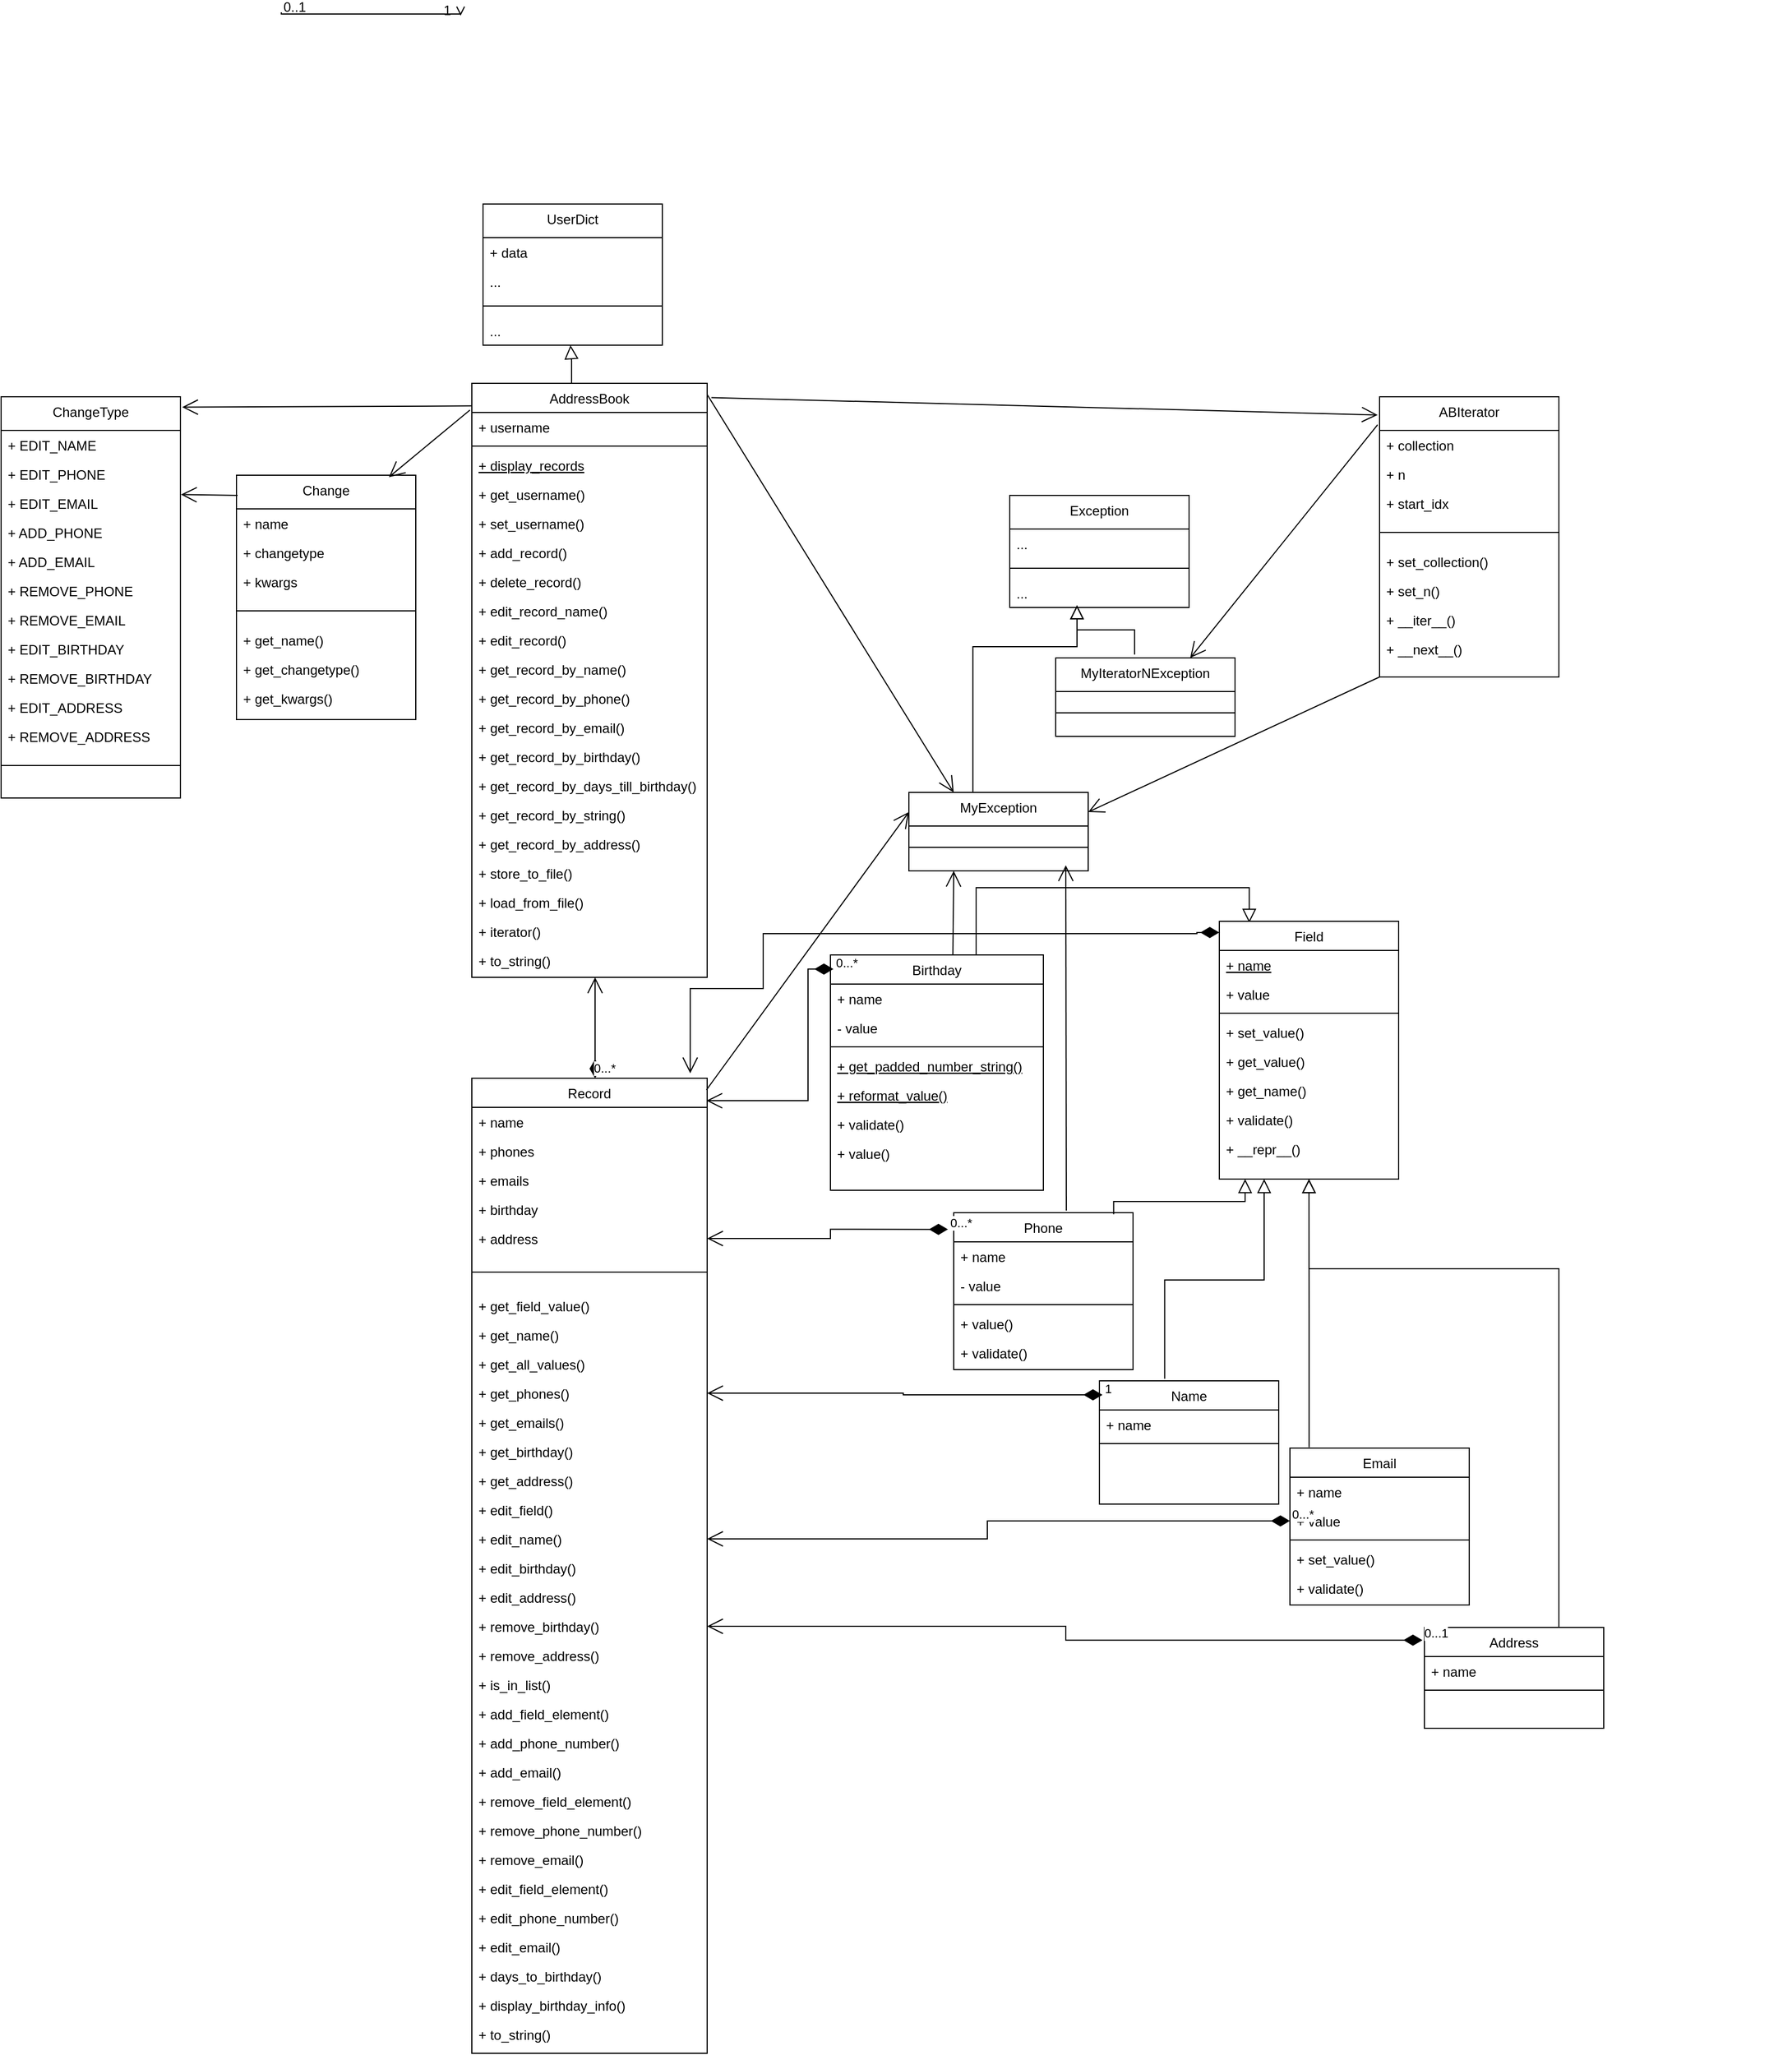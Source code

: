 <mxfile version="21.8.2" type="device">
  <diagram id="C5RBs43oDa-KdzZeNtuy" name="Page-1">
    <mxGraphModel dx="1032" dy="550" grid="1" gridSize="10" guides="1" tooltips="1" connect="1" arrows="1" fold="1" page="1" pageScale="1" pageWidth="827" pageHeight="1169" math="0" shadow="0">
      <root>
        <mxCell id="WIyWlLk6GJQsqaUBKTNV-0" />
        <mxCell id="WIyWlLk6GJQsqaUBKTNV-1" parent="WIyWlLk6GJQsqaUBKTNV-0" />
        <mxCell id="zkfFHV4jXpPFQw0GAbJ--26" value="" style="endArrow=open;shadow=0;strokeWidth=1;rounded=0;endFill=1;edgeStyle=elbowEdgeStyle;elbow=vertical;" parent="WIyWlLk6GJQsqaUBKTNV-1" target="zkfFHV4jXpPFQw0GAbJ--17" edge="1">
          <mxGeometry x="0.5" y="41" relative="1" as="geometry">
            <mxPoint x="380" y="189" as="sourcePoint" />
            <mxPoint x="540" y="192" as="targetPoint" />
            <mxPoint x="-40" y="32" as="offset" />
          </mxGeometry>
        </mxCell>
        <mxCell id="zkfFHV4jXpPFQw0GAbJ--27" value="0..1" style="resizable=0;align=left;verticalAlign=bottom;labelBackgroundColor=none;fontSize=12;" parent="zkfFHV4jXpPFQw0GAbJ--26" connectable="0" vertex="1">
          <mxGeometry x="-1" relative="1" as="geometry">
            <mxPoint y="4" as="offset" />
          </mxGeometry>
        </mxCell>
        <mxCell id="zkfFHV4jXpPFQw0GAbJ--28" value="1" style="resizable=0;align=right;verticalAlign=bottom;labelBackgroundColor=none;fontSize=12;" parent="zkfFHV4jXpPFQw0GAbJ--26" connectable="0" vertex="1">
          <mxGeometry x="1" relative="1" as="geometry">
            <mxPoint x="-7" y="4" as="offset" />
          </mxGeometry>
        </mxCell>
        <mxCell id="dxGweCfHrk7tsgKn44BW-39" value="Change" style="swimlane;fontStyle=0;align=center;verticalAlign=top;childLayout=stackLayout;horizontal=1;startSize=30;horizontalStack=0;resizeParent=1;resizeLast=0;collapsible=1;marginBottom=0;rounded=0;shadow=0;strokeWidth=1;" vertex="1" parent="WIyWlLk6GJQsqaUBKTNV-1">
          <mxGeometry x="340" y="602" width="160" height="218" as="geometry">
            <mxRectangle x="230" y="140" width="160" height="26" as="alternateBounds" />
          </mxGeometry>
        </mxCell>
        <mxCell id="dxGweCfHrk7tsgKn44BW-55" value="+ name" style="text;align=left;verticalAlign=top;spacingLeft=4;spacingRight=4;overflow=hidden;rotatable=0;points=[[0,0.5],[1,0.5]];portConstraint=eastwest;" vertex="1" parent="dxGweCfHrk7tsgKn44BW-39">
          <mxGeometry y="30" width="160" height="26" as="geometry" />
        </mxCell>
        <mxCell id="dxGweCfHrk7tsgKn44BW-56" value="+ changetype" style="text;align=left;verticalAlign=top;spacingLeft=4;spacingRight=4;overflow=hidden;rotatable=0;points=[[0,0.5],[1,0.5]];portConstraint=eastwest;" vertex="1" parent="dxGweCfHrk7tsgKn44BW-39">
          <mxGeometry y="56" width="160" height="26" as="geometry" />
        </mxCell>
        <mxCell id="dxGweCfHrk7tsgKn44BW-50" value="+ kwargs" style="text;align=left;verticalAlign=top;spacingLeft=4;spacingRight=4;overflow=hidden;rotatable=0;points=[[0,0.5],[1,0.5]];portConstraint=eastwest;" vertex="1" parent="dxGweCfHrk7tsgKn44BW-39">
          <mxGeometry y="82" width="160" height="26" as="geometry" />
        </mxCell>
        <mxCell id="dxGweCfHrk7tsgKn44BW-42" value="" style="line;html=1;strokeWidth=1;align=left;verticalAlign=middle;spacingTop=-1;spacingLeft=3;spacingRight=3;rotatable=0;labelPosition=right;points=[];portConstraint=eastwest;" vertex="1" parent="dxGweCfHrk7tsgKn44BW-39">
          <mxGeometry y="108" width="160" height="26" as="geometry" />
        </mxCell>
        <mxCell id="dxGweCfHrk7tsgKn44BW-81" value="+ get_name()" style="text;align=left;verticalAlign=top;spacingLeft=4;spacingRight=4;overflow=hidden;rotatable=0;points=[[0,0.5],[1,0.5]];portConstraint=eastwest;" vertex="1" parent="dxGweCfHrk7tsgKn44BW-39">
          <mxGeometry y="134" width="160" height="26" as="geometry" />
        </mxCell>
        <mxCell id="dxGweCfHrk7tsgKn44BW-80" value="+ get_changetype()" style="text;align=left;verticalAlign=top;spacingLeft=4;spacingRight=4;overflow=hidden;rotatable=0;points=[[0,0.5],[1,0.5]];portConstraint=eastwest;" vertex="1" parent="dxGweCfHrk7tsgKn44BW-39">
          <mxGeometry y="160" width="160" height="26" as="geometry" />
        </mxCell>
        <mxCell id="dxGweCfHrk7tsgKn44BW-79" value="+ get_kwargs()" style="text;align=left;verticalAlign=top;spacingLeft=4;spacingRight=4;overflow=hidden;rotatable=0;points=[[0,0.5],[1,0.5]];portConstraint=eastwest;" vertex="1" parent="dxGweCfHrk7tsgKn44BW-39">
          <mxGeometry y="186" width="160" height="26" as="geometry" />
        </mxCell>
        <mxCell id="dxGweCfHrk7tsgKn44BW-57" value="ChangeType" style="swimlane;fontStyle=0;align=center;verticalAlign=top;childLayout=stackLayout;horizontal=1;startSize=30;horizontalStack=0;resizeParent=1;resizeLast=0;collapsible=1;marginBottom=0;rounded=0;shadow=0;strokeWidth=1;" vertex="1" parent="WIyWlLk6GJQsqaUBKTNV-1">
          <mxGeometry x="130" y="532" width="160" height="358" as="geometry">
            <mxRectangle x="230" y="140" width="160" height="26" as="alternateBounds" />
          </mxGeometry>
        </mxCell>
        <mxCell id="dxGweCfHrk7tsgKn44BW-58" value="+ EDIT_NAME" style="text;align=left;verticalAlign=top;spacingLeft=4;spacingRight=4;overflow=hidden;rotatable=0;points=[[0,0.5],[1,0.5]];portConstraint=eastwest;" vertex="1" parent="dxGweCfHrk7tsgKn44BW-57">
          <mxGeometry y="30" width="160" height="26" as="geometry" />
        </mxCell>
        <mxCell id="dxGweCfHrk7tsgKn44BW-59" value="+ EDIT_PHONE" style="text;align=left;verticalAlign=top;spacingLeft=4;spacingRight=4;overflow=hidden;rotatable=0;points=[[0,0.5],[1,0.5]];portConstraint=eastwest;" vertex="1" parent="dxGweCfHrk7tsgKn44BW-57">
          <mxGeometry y="56" width="160" height="26" as="geometry" />
        </mxCell>
        <mxCell id="dxGweCfHrk7tsgKn44BW-60" value="+ EDIT_EMAIL" style="text;align=left;verticalAlign=top;spacingLeft=4;spacingRight=4;overflow=hidden;rotatable=0;points=[[0,0.5],[1,0.5]];portConstraint=eastwest;" vertex="1" parent="dxGweCfHrk7tsgKn44BW-57">
          <mxGeometry y="82" width="160" height="26" as="geometry" />
        </mxCell>
        <mxCell id="dxGweCfHrk7tsgKn44BW-61" value="+ ADD_PHONE" style="text;align=left;verticalAlign=top;spacingLeft=4;spacingRight=4;overflow=hidden;rotatable=0;points=[[0,0.5],[1,0.5]];portConstraint=eastwest;" vertex="1" parent="dxGweCfHrk7tsgKn44BW-57">
          <mxGeometry y="108" width="160" height="26" as="geometry" />
        </mxCell>
        <mxCell id="dxGweCfHrk7tsgKn44BW-62" value="+ ADD_EMAIL" style="text;align=left;verticalAlign=top;spacingLeft=4;spacingRight=4;overflow=hidden;rotatable=0;points=[[0,0.5],[1,0.5]];portConstraint=eastwest;" vertex="1" parent="dxGweCfHrk7tsgKn44BW-57">
          <mxGeometry y="134" width="160" height="26" as="geometry" />
        </mxCell>
        <mxCell id="dxGweCfHrk7tsgKn44BW-63" value="+ REMOVE_PHONE" style="text;align=left;verticalAlign=top;spacingLeft=4;spacingRight=4;overflow=hidden;rotatable=0;points=[[0,0.5],[1,0.5]];portConstraint=eastwest;" vertex="1" parent="dxGweCfHrk7tsgKn44BW-57">
          <mxGeometry y="160" width="160" height="26" as="geometry" />
        </mxCell>
        <mxCell id="dxGweCfHrk7tsgKn44BW-64" value="+ REMOVE_EMAIL" style="text;align=left;verticalAlign=top;spacingLeft=4;spacingRight=4;overflow=hidden;rotatable=0;points=[[0,0.5],[1,0.5]];portConstraint=eastwest;" vertex="1" parent="dxGweCfHrk7tsgKn44BW-57">
          <mxGeometry y="186" width="160" height="26" as="geometry" />
        </mxCell>
        <mxCell id="dxGweCfHrk7tsgKn44BW-65" value="+ EDIT_BIRTHDAY" style="text;align=left;verticalAlign=top;spacingLeft=4;spacingRight=4;overflow=hidden;rotatable=0;points=[[0,0.5],[1,0.5]];portConstraint=eastwest;" vertex="1" parent="dxGweCfHrk7tsgKn44BW-57">
          <mxGeometry y="212" width="160" height="26" as="geometry" />
        </mxCell>
        <mxCell id="dxGweCfHrk7tsgKn44BW-66" value="+ REMOVE_BIRTHDAY" style="text;align=left;verticalAlign=top;spacingLeft=4;spacingRight=4;overflow=hidden;rotatable=0;points=[[0,0.5],[1,0.5]];portConstraint=eastwest;" vertex="1" parent="dxGweCfHrk7tsgKn44BW-57">
          <mxGeometry y="238" width="160" height="26" as="geometry" />
        </mxCell>
        <mxCell id="dxGweCfHrk7tsgKn44BW-67" value="+ EDIT_ADDRESS" style="text;align=left;verticalAlign=top;spacingLeft=4;spacingRight=4;overflow=hidden;rotatable=0;points=[[0,0.5],[1,0.5]];portConstraint=eastwest;" vertex="1" parent="dxGweCfHrk7tsgKn44BW-57">
          <mxGeometry y="264" width="160" height="26" as="geometry" />
        </mxCell>
        <mxCell id="dxGweCfHrk7tsgKn44BW-68" value="+ REMOVE_ADDRESS" style="text;align=left;verticalAlign=top;spacingLeft=4;spacingRight=4;overflow=hidden;rotatable=0;points=[[0,0.5],[1,0.5]];portConstraint=eastwest;" vertex="1" parent="dxGweCfHrk7tsgKn44BW-57">
          <mxGeometry y="290" width="160" height="26" as="geometry" />
        </mxCell>
        <mxCell id="dxGweCfHrk7tsgKn44BW-69" value="" style="line;html=1;strokeWidth=1;align=left;verticalAlign=middle;spacingTop=-1;spacingLeft=3;spacingRight=3;rotatable=0;labelPosition=right;points=[];portConstraint=eastwest;" vertex="1" parent="dxGweCfHrk7tsgKn44BW-57">
          <mxGeometry y="316" width="160" height="26" as="geometry" />
        </mxCell>
        <mxCell id="dxGweCfHrk7tsgKn44BW-101" value="ABIterator" style="swimlane;fontStyle=0;align=center;verticalAlign=top;childLayout=stackLayout;horizontal=1;startSize=30;horizontalStack=0;resizeParent=1;resizeLast=0;collapsible=1;marginBottom=0;rounded=0;shadow=0;strokeWidth=1;" vertex="1" parent="WIyWlLk6GJQsqaUBKTNV-1">
          <mxGeometry x="1360" y="532" width="160" height="250" as="geometry">
            <mxRectangle x="230" y="140" width="160" height="26" as="alternateBounds" />
          </mxGeometry>
        </mxCell>
        <mxCell id="dxGweCfHrk7tsgKn44BW-102" value="+ collection" style="text;align=left;verticalAlign=top;spacingLeft=4;spacingRight=4;overflow=hidden;rotatable=0;points=[[0,0.5],[1,0.5]];portConstraint=eastwest;" vertex="1" parent="dxGweCfHrk7tsgKn44BW-101">
          <mxGeometry y="30" width="160" height="26" as="geometry" />
        </mxCell>
        <mxCell id="dxGweCfHrk7tsgKn44BW-103" value="+ n" style="text;align=left;verticalAlign=top;spacingLeft=4;spacingRight=4;overflow=hidden;rotatable=0;points=[[0,0.5],[1,0.5]];portConstraint=eastwest;" vertex="1" parent="dxGweCfHrk7tsgKn44BW-101">
          <mxGeometry y="56" width="160" height="26" as="geometry" />
        </mxCell>
        <mxCell id="dxGweCfHrk7tsgKn44BW-104" value="+ start_idx" style="text;align=left;verticalAlign=top;spacingLeft=4;spacingRight=4;overflow=hidden;rotatable=0;points=[[0,0.5],[1,0.5]];portConstraint=eastwest;" vertex="1" parent="dxGweCfHrk7tsgKn44BW-101">
          <mxGeometry y="82" width="160" height="26" as="geometry" />
        </mxCell>
        <mxCell id="dxGweCfHrk7tsgKn44BW-105" value="" style="line;html=1;strokeWidth=1;align=left;verticalAlign=middle;spacingTop=-1;spacingLeft=3;spacingRight=3;rotatable=0;labelPosition=right;points=[];portConstraint=eastwest;" vertex="1" parent="dxGweCfHrk7tsgKn44BW-101">
          <mxGeometry y="108" width="160" height="26" as="geometry" />
        </mxCell>
        <mxCell id="dxGweCfHrk7tsgKn44BW-106" value="+ set_collection()" style="text;align=left;verticalAlign=top;spacingLeft=4;spacingRight=4;overflow=hidden;rotatable=0;points=[[0,0.5],[1,0.5]];portConstraint=eastwest;" vertex="1" parent="dxGweCfHrk7tsgKn44BW-101">
          <mxGeometry y="134" width="160" height="26" as="geometry" />
        </mxCell>
        <mxCell id="dxGweCfHrk7tsgKn44BW-107" value="+ set_n()" style="text;align=left;verticalAlign=top;spacingLeft=4;spacingRight=4;overflow=hidden;rotatable=0;points=[[0,0.5],[1,0.5]];portConstraint=eastwest;" vertex="1" parent="dxGweCfHrk7tsgKn44BW-101">
          <mxGeometry y="160" width="160" height="26" as="geometry" />
        </mxCell>
        <mxCell id="dxGweCfHrk7tsgKn44BW-108" value="+ __iter__()" style="text;align=left;verticalAlign=top;spacingLeft=4;spacingRight=4;overflow=hidden;rotatable=0;points=[[0,0.5],[1,0.5]];portConstraint=eastwest;" vertex="1" parent="dxGweCfHrk7tsgKn44BW-101">
          <mxGeometry y="186" width="160" height="26" as="geometry" />
        </mxCell>
        <mxCell id="dxGweCfHrk7tsgKn44BW-110" value="+ __next__()" style="text;align=left;verticalAlign=top;spacingLeft=4;spacingRight=4;overflow=hidden;rotatable=0;points=[[0,0.5],[1,0.5]];portConstraint=eastwest;" vertex="1" parent="dxGweCfHrk7tsgKn44BW-101">
          <mxGeometry y="212" width="160" height="26" as="geometry" />
        </mxCell>
        <mxCell id="dxGweCfHrk7tsgKn44BW-111" value="Record" style="swimlane;fontStyle=0;align=center;verticalAlign=top;childLayout=stackLayout;horizontal=1;startSize=26;horizontalStack=0;resizeParent=1;resizeLast=0;collapsible=1;marginBottom=0;rounded=0;shadow=0;strokeWidth=1;" vertex="1" parent="WIyWlLk6GJQsqaUBKTNV-1">
          <mxGeometry x="550" y="1140" width="210" height="870" as="geometry">
            <mxRectangle x="130" y="380" width="160" height="26" as="alternateBounds" />
          </mxGeometry>
        </mxCell>
        <mxCell id="dxGweCfHrk7tsgKn44BW-112" value="+ name" style="text;align=left;verticalAlign=top;spacingLeft=4;spacingRight=4;overflow=hidden;rotatable=0;points=[[0,0.5],[1,0.5]];portConstraint=eastwest;" vertex="1" parent="dxGweCfHrk7tsgKn44BW-111">
          <mxGeometry y="26" width="210" height="26" as="geometry" />
        </mxCell>
        <mxCell id="dxGweCfHrk7tsgKn44BW-132" value="+ phones" style="text;align=left;verticalAlign=top;spacingLeft=4;spacingRight=4;overflow=hidden;rotatable=0;points=[[0,0.5],[1,0.5]];portConstraint=eastwest;" vertex="1" parent="dxGweCfHrk7tsgKn44BW-111">
          <mxGeometry y="52" width="210" height="26" as="geometry" />
        </mxCell>
        <mxCell id="dxGweCfHrk7tsgKn44BW-133" value="+ emails" style="text;align=left;verticalAlign=top;spacingLeft=4;spacingRight=4;overflow=hidden;rotatable=0;points=[[0,0.5],[1,0.5]];portConstraint=eastwest;" vertex="1" parent="dxGweCfHrk7tsgKn44BW-111">
          <mxGeometry y="78" width="210" height="26" as="geometry" />
        </mxCell>
        <mxCell id="dxGweCfHrk7tsgKn44BW-134" value="+ birthday" style="text;align=left;verticalAlign=top;spacingLeft=4;spacingRight=4;overflow=hidden;rotatable=0;points=[[0,0.5],[1,0.5]];portConstraint=eastwest;" vertex="1" parent="dxGweCfHrk7tsgKn44BW-111">
          <mxGeometry y="104" width="210" height="26" as="geometry" />
        </mxCell>
        <mxCell id="dxGweCfHrk7tsgKn44BW-135" value="+ address" style="text;align=left;verticalAlign=top;spacingLeft=4;spacingRight=4;overflow=hidden;rotatable=0;points=[[0,0.5],[1,0.5]];portConstraint=eastwest;" vertex="1" parent="dxGweCfHrk7tsgKn44BW-111">
          <mxGeometry y="130" width="210" height="26" as="geometry" />
        </mxCell>
        <mxCell id="dxGweCfHrk7tsgKn44BW-113" value="" style="line;html=1;strokeWidth=1;align=left;verticalAlign=middle;spacingTop=-1;spacingLeft=3;spacingRight=3;rotatable=0;labelPosition=right;points=[];portConstraint=eastwest;" vertex="1" parent="dxGweCfHrk7tsgKn44BW-111">
          <mxGeometry y="156" width="210" height="34" as="geometry" />
        </mxCell>
        <mxCell id="dxGweCfHrk7tsgKn44BW-115" value="+ get_field_value()" style="text;align=left;verticalAlign=top;spacingLeft=4;spacingRight=4;overflow=hidden;rotatable=0;points=[[0,0.5],[1,0.5]];portConstraint=eastwest;" vertex="1" parent="dxGweCfHrk7tsgKn44BW-111">
          <mxGeometry y="190" width="210" height="26" as="geometry" />
        </mxCell>
        <mxCell id="dxGweCfHrk7tsgKn44BW-116" value="+ get_name()" style="text;align=left;verticalAlign=top;spacingLeft=4;spacingRight=4;overflow=hidden;rotatable=0;points=[[0,0.5],[1,0.5]];portConstraint=eastwest;" vertex="1" parent="dxGweCfHrk7tsgKn44BW-111">
          <mxGeometry y="216" width="210" height="26" as="geometry" />
        </mxCell>
        <mxCell id="dxGweCfHrk7tsgKn44BW-117" value="+ get_all_values()" style="text;align=left;verticalAlign=top;spacingLeft=4;spacingRight=4;overflow=hidden;rotatable=0;points=[[0,0.5],[1,0.5]];portConstraint=eastwest;" vertex="1" parent="dxGweCfHrk7tsgKn44BW-111">
          <mxGeometry y="242" width="210" height="26" as="geometry" />
        </mxCell>
        <mxCell id="dxGweCfHrk7tsgKn44BW-118" value="+ get_phones()" style="text;align=left;verticalAlign=top;spacingLeft=4;spacingRight=4;overflow=hidden;rotatable=0;points=[[0,0.5],[1,0.5]];portConstraint=eastwest;" vertex="1" parent="dxGweCfHrk7tsgKn44BW-111">
          <mxGeometry y="268" width="210" height="26" as="geometry" />
        </mxCell>
        <mxCell id="dxGweCfHrk7tsgKn44BW-119" value="+ get_emails()" style="text;align=left;verticalAlign=top;spacingLeft=4;spacingRight=4;overflow=hidden;rotatable=0;points=[[0,0.5],[1,0.5]];portConstraint=eastwest;" vertex="1" parent="dxGweCfHrk7tsgKn44BW-111">
          <mxGeometry y="294" width="210" height="26" as="geometry" />
        </mxCell>
        <mxCell id="dxGweCfHrk7tsgKn44BW-120" value="+ get_birthday()" style="text;align=left;verticalAlign=top;spacingLeft=4;spacingRight=4;overflow=hidden;rotatable=0;points=[[0,0.5],[1,0.5]];portConstraint=eastwest;" vertex="1" parent="dxGweCfHrk7tsgKn44BW-111">
          <mxGeometry y="320" width="210" height="26" as="geometry" />
        </mxCell>
        <mxCell id="dxGweCfHrk7tsgKn44BW-121" value="+ get_address()" style="text;align=left;verticalAlign=top;spacingLeft=4;spacingRight=4;overflow=hidden;rotatable=0;points=[[0,0.5],[1,0.5]];portConstraint=eastwest;" vertex="1" parent="dxGweCfHrk7tsgKn44BW-111">
          <mxGeometry y="346" width="210" height="26" as="geometry" />
        </mxCell>
        <mxCell id="dxGweCfHrk7tsgKn44BW-122" value="+ edit_field()" style="text;align=left;verticalAlign=top;spacingLeft=4;spacingRight=4;overflow=hidden;rotatable=0;points=[[0,0.5],[1,0.5]];portConstraint=eastwest;" vertex="1" parent="dxGweCfHrk7tsgKn44BW-111">
          <mxGeometry y="372" width="210" height="26" as="geometry" />
        </mxCell>
        <mxCell id="dxGweCfHrk7tsgKn44BW-123" value="+ edit_name()" style="text;align=left;verticalAlign=top;spacingLeft=4;spacingRight=4;overflow=hidden;rotatable=0;points=[[0,0.5],[1,0.5]];portConstraint=eastwest;" vertex="1" parent="dxGweCfHrk7tsgKn44BW-111">
          <mxGeometry y="398" width="210" height="26" as="geometry" />
        </mxCell>
        <mxCell id="dxGweCfHrk7tsgKn44BW-124" value="+ edit_birthday()" style="text;align=left;verticalAlign=top;spacingLeft=4;spacingRight=4;overflow=hidden;rotatable=0;points=[[0,0.5],[1,0.5]];portConstraint=eastwest;" vertex="1" parent="dxGweCfHrk7tsgKn44BW-111">
          <mxGeometry y="424" width="210" height="26" as="geometry" />
        </mxCell>
        <mxCell id="dxGweCfHrk7tsgKn44BW-125" value="+ edit_address()" style="text;align=left;verticalAlign=top;spacingLeft=4;spacingRight=4;overflow=hidden;rotatable=0;points=[[0,0.5],[1,0.5]];portConstraint=eastwest;" vertex="1" parent="dxGweCfHrk7tsgKn44BW-111">
          <mxGeometry y="450" width="210" height="26" as="geometry" />
        </mxCell>
        <mxCell id="dxGweCfHrk7tsgKn44BW-126" value="+ remove_birthday()" style="text;align=left;verticalAlign=top;spacingLeft=4;spacingRight=4;overflow=hidden;rotatable=0;points=[[0,0.5],[1,0.5]];portConstraint=eastwest;" vertex="1" parent="dxGweCfHrk7tsgKn44BW-111">
          <mxGeometry y="476" width="210" height="26" as="geometry" />
        </mxCell>
        <mxCell id="dxGweCfHrk7tsgKn44BW-127" value="+ remove_address()" style="text;align=left;verticalAlign=top;spacingLeft=4;spacingRight=4;overflow=hidden;rotatable=0;points=[[0,0.5],[1,0.5]];portConstraint=eastwest;" vertex="1" parent="dxGweCfHrk7tsgKn44BW-111">
          <mxGeometry y="502" width="210" height="26" as="geometry" />
        </mxCell>
        <mxCell id="dxGweCfHrk7tsgKn44BW-128" value="+ is_in_list()" style="text;align=left;verticalAlign=top;spacingLeft=4;spacingRight=4;overflow=hidden;rotatable=0;points=[[0,0.5],[1,0.5]];portConstraint=eastwest;" vertex="1" parent="dxGweCfHrk7tsgKn44BW-111">
          <mxGeometry y="528" width="210" height="26" as="geometry" />
        </mxCell>
        <mxCell id="dxGweCfHrk7tsgKn44BW-129" value="+ add_field_element()" style="text;align=left;verticalAlign=top;spacingLeft=4;spacingRight=4;overflow=hidden;rotatable=0;points=[[0,0.5],[1,0.5]];portConstraint=eastwest;" vertex="1" parent="dxGweCfHrk7tsgKn44BW-111">
          <mxGeometry y="554" width="210" height="26" as="geometry" />
        </mxCell>
        <mxCell id="dxGweCfHrk7tsgKn44BW-130" value="+ add_phone_number()" style="text;align=left;verticalAlign=top;spacingLeft=4;spacingRight=4;overflow=hidden;rotatable=0;points=[[0,0.5],[1,0.5]];portConstraint=eastwest;" vertex="1" parent="dxGweCfHrk7tsgKn44BW-111">
          <mxGeometry y="580" width="210" height="26" as="geometry" />
        </mxCell>
        <mxCell id="dxGweCfHrk7tsgKn44BW-131" value="+ add_email()" style="text;align=left;verticalAlign=top;spacingLeft=4;spacingRight=4;overflow=hidden;rotatable=0;points=[[0,0.5],[1,0.5]];portConstraint=eastwest;" vertex="1" parent="dxGweCfHrk7tsgKn44BW-111">
          <mxGeometry y="606" width="210" height="26" as="geometry" />
        </mxCell>
        <mxCell id="dxGweCfHrk7tsgKn44BW-138" value="+ remove_field_element()" style="text;align=left;verticalAlign=top;spacingLeft=4;spacingRight=4;overflow=hidden;rotatable=0;points=[[0,0.5],[1,0.5]];portConstraint=eastwest;" vertex="1" parent="dxGweCfHrk7tsgKn44BW-111">
          <mxGeometry y="632" width="210" height="26" as="geometry" />
        </mxCell>
        <mxCell id="dxGweCfHrk7tsgKn44BW-139" value="+ remove_phone_number()" style="text;align=left;verticalAlign=top;spacingLeft=4;spacingRight=4;overflow=hidden;rotatable=0;points=[[0,0.5],[1,0.5]];portConstraint=eastwest;" vertex="1" parent="dxGweCfHrk7tsgKn44BW-111">
          <mxGeometry y="658" width="210" height="26" as="geometry" />
        </mxCell>
        <mxCell id="dxGweCfHrk7tsgKn44BW-140" value="+ remove_email()" style="text;align=left;verticalAlign=top;spacingLeft=4;spacingRight=4;overflow=hidden;rotatable=0;points=[[0,0.5],[1,0.5]];portConstraint=eastwest;" vertex="1" parent="dxGweCfHrk7tsgKn44BW-111">
          <mxGeometry y="684" width="210" height="26" as="geometry" />
        </mxCell>
        <mxCell id="dxGweCfHrk7tsgKn44BW-141" value="+ edit_field_element()" style="text;align=left;verticalAlign=top;spacingLeft=4;spacingRight=4;overflow=hidden;rotatable=0;points=[[0,0.5],[1,0.5]];portConstraint=eastwest;" vertex="1" parent="dxGweCfHrk7tsgKn44BW-111">
          <mxGeometry y="710" width="210" height="26" as="geometry" />
        </mxCell>
        <mxCell id="dxGweCfHrk7tsgKn44BW-142" value="+ edit_phone_number()" style="text;align=left;verticalAlign=top;spacingLeft=4;spacingRight=4;overflow=hidden;rotatable=0;points=[[0,0.5],[1,0.5]];portConstraint=eastwest;" vertex="1" parent="dxGweCfHrk7tsgKn44BW-111">
          <mxGeometry y="736" width="210" height="26" as="geometry" />
        </mxCell>
        <mxCell id="dxGweCfHrk7tsgKn44BW-146" value="+ edit_email()" style="text;align=left;verticalAlign=top;spacingLeft=4;spacingRight=4;overflow=hidden;rotatable=0;points=[[0,0.5],[1,0.5]];portConstraint=eastwest;" vertex="1" parent="dxGweCfHrk7tsgKn44BW-111">
          <mxGeometry y="762" width="210" height="26" as="geometry" />
        </mxCell>
        <mxCell id="dxGweCfHrk7tsgKn44BW-145" value="+ days_to_birthday()" style="text;align=left;verticalAlign=top;spacingLeft=4;spacingRight=4;overflow=hidden;rotatable=0;points=[[0,0.5],[1,0.5]];portConstraint=eastwest;" vertex="1" parent="dxGweCfHrk7tsgKn44BW-111">
          <mxGeometry y="788" width="210" height="26" as="geometry" />
        </mxCell>
        <mxCell id="dxGweCfHrk7tsgKn44BW-144" value="+ display_birthday_info()" style="text;align=left;verticalAlign=top;spacingLeft=4;spacingRight=4;overflow=hidden;rotatable=0;points=[[0,0.5],[1,0.5]];portConstraint=eastwest;" vertex="1" parent="dxGweCfHrk7tsgKn44BW-111">
          <mxGeometry y="814" width="210" height="26" as="geometry" />
        </mxCell>
        <mxCell id="dxGweCfHrk7tsgKn44BW-147" value="+ to_string()" style="text;align=left;verticalAlign=top;spacingLeft=4;spacingRight=4;overflow=hidden;rotatable=0;points=[[0,0.5],[1,0.5]];portConstraint=eastwest;" vertex="1" parent="dxGweCfHrk7tsgKn44BW-111">
          <mxGeometry y="840" width="210" height="26" as="geometry" />
        </mxCell>
        <mxCell id="dxGweCfHrk7tsgKn44BW-152" value="" style="group" vertex="1" connectable="0" parent="WIyWlLk6GJQsqaUBKTNV-1">
          <mxGeometry x="880" y="620" width="370" height="270" as="geometry" />
        </mxCell>
        <mxCell id="dxGweCfHrk7tsgKn44BW-82" value="Exception" style="swimlane;fontStyle=0;align=center;verticalAlign=top;childLayout=stackLayout;horizontal=1;startSize=30;horizontalStack=0;resizeParent=1;resizeLast=0;collapsible=1;marginBottom=0;rounded=0;shadow=0;strokeWidth=1;" vertex="1" parent="dxGweCfHrk7tsgKn44BW-152">
          <mxGeometry x="150" width="160" height="100" as="geometry">
            <mxRectangle x="230" y="140" width="160" height="26" as="alternateBounds" />
          </mxGeometry>
        </mxCell>
        <mxCell id="dxGweCfHrk7tsgKn44BW-84" value="..." style="text;align=left;verticalAlign=top;spacingLeft=4;spacingRight=4;overflow=hidden;rotatable=0;points=[[0,0.5],[1,0.5]];portConstraint=eastwest;" vertex="1" parent="dxGweCfHrk7tsgKn44BW-82">
          <mxGeometry y="30" width="160" height="26" as="geometry" />
        </mxCell>
        <mxCell id="dxGweCfHrk7tsgKn44BW-85" value="" style="line;html=1;strokeWidth=1;align=left;verticalAlign=middle;spacingTop=-1;spacingLeft=3;spacingRight=3;rotatable=0;labelPosition=right;points=[];portConstraint=eastwest;" vertex="1" parent="dxGweCfHrk7tsgKn44BW-82">
          <mxGeometry y="56" width="160" height="18" as="geometry" />
        </mxCell>
        <mxCell id="dxGweCfHrk7tsgKn44BW-86" value="..." style="text;align=left;verticalAlign=top;spacingLeft=4;spacingRight=4;overflow=hidden;rotatable=0;points=[[0,0.5],[1,0.5]];portConstraint=eastwest;" vertex="1" parent="dxGweCfHrk7tsgKn44BW-82">
          <mxGeometry y="74" width="160" height="26" as="geometry" />
        </mxCell>
        <mxCell id="dxGweCfHrk7tsgKn44BW-87" value="MyException" style="swimlane;fontStyle=0;align=center;verticalAlign=top;childLayout=stackLayout;horizontal=1;startSize=30;horizontalStack=0;resizeParent=1;resizeLast=0;collapsible=1;marginBottom=0;rounded=0;shadow=0;strokeWidth=1;" vertex="1" parent="dxGweCfHrk7tsgKn44BW-152">
          <mxGeometry x="60" y="265" width="160" height="70" as="geometry">
            <mxRectangle x="230" y="140" width="160" height="26" as="alternateBounds" />
          </mxGeometry>
        </mxCell>
        <mxCell id="dxGweCfHrk7tsgKn44BW-90" value="" style="line;html=1;strokeWidth=1;align=left;verticalAlign=middle;spacingTop=-1;spacingLeft=3;spacingRight=3;rotatable=0;labelPosition=right;points=[];portConstraint=eastwest;" vertex="1" parent="dxGweCfHrk7tsgKn44BW-87">
          <mxGeometry y="30" width="160" height="38" as="geometry" />
        </mxCell>
        <mxCell id="dxGweCfHrk7tsgKn44BW-246" value="" style="endArrow=block;endSize=10;endFill=0;shadow=0;strokeWidth=1;rounded=0;edgeStyle=elbowEdgeStyle;elbow=vertical;exitX=0.364;exitY=-0.017;exitDx=0;exitDy=0;exitPerimeter=0;entryX=0.167;entryY=0.006;entryDx=0;entryDy=0;entryPerimeter=0;" edge="1" parent="dxGweCfHrk7tsgKn44BW-87" target="dxGweCfHrk7tsgKn44BW-160">
          <mxGeometry width="160" relative="1" as="geometry">
            <mxPoint x="60" y="145" as="sourcePoint" />
            <mxPoint x="149" y="-33" as="targetPoint" />
            <Array as="points">
              <mxPoint x="190" y="85" />
            </Array>
          </mxGeometry>
        </mxCell>
        <mxCell id="dxGweCfHrk7tsgKn44BW-98" value="" style="endArrow=block;endSize=10;endFill=0;shadow=0;strokeWidth=1;rounded=0;edgeStyle=elbowEdgeStyle;elbow=vertical;exitX=0.357;exitY=0.005;exitDx=0;exitDy=0;exitPerimeter=0;" edge="1" parent="dxGweCfHrk7tsgKn44BW-152" source="dxGweCfHrk7tsgKn44BW-87">
          <mxGeometry width="160" relative="1" as="geometry">
            <mxPoint x="110" y="200" as="sourcePoint" />
            <mxPoint x="210" y="98" as="targetPoint" />
            <Array as="points">
              <mxPoint x="117" y="135" />
            </Array>
          </mxGeometry>
        </mxCell>
        <mxCell id="dxGweCfHrk7tsgKn44BW-99" value="" style="endArrow=block;endSize=10;endFill=0;shadow=0;strokeWidth=1;rounded=0;edgeStyle=elbowEdgeStyle;elbow=vertical;exitX=0.44;exitY=-0.043;exitDx=0;exitDy=0;exitPerimeter=0;" edge="1" parent="dxGweCfHrk7tsgKn44BW-152" source="dxGweCfHrk7tsgKn44BW-92">
          <mxGeometry width="160" relative="1" as="geometry">
            <mxPoint x="350" y="135" as="sourcePoint" />
            <mxPoint x="210" y="98" as="targetPoint" />
          </mxGeometry>
        </mxCell>
        <mxCell id="dxGweCfHrk7tsgKn44BW-92" value="MyIteratorNException" style="swimlane;fontStyle=0;align=center;verticalAlign=top;childLayout=stackLayout;horizontal=1;startSize=30;horizontalStack=0;resizeParent=1;resizeLast=0;collapsible=1;marginBottom=0;rounded=0;shadow=0;strokeWidth=1;" vertex="1" parent="dxGweCfHrk7tsgKn44BW-152">
          <mxGeometry x="191" y="145" width="160" height="70" as="geometry">
            <mxRectangle x="230" y="140" width="160" height="26" as="alternateBounds" />
          </mxGeometry>
        </mxCell>
        <mxCell id="dxGweCfHrk7tsgKn44BW-95" value="" style="line;html=1;strokeWidth=1;align=left;verticalAlign=middle;spacingTop=-1;spacingLeft=3;spacingRight=3;rotatable=0;labelPosition=right;points=[];portConstraint=eastwest;" vertex="1" parent="dxGweCfHrk7tsgKn44BW-92">
          <mxGeometry y="30" width="160" height="38" as="geometry" />
        </mxCell>
        <mxCell id="dxGweCfHrk7tsgKn44BW-159" value="" style="group" vertex="1" connectable="0" parent="WIyWlLk6GJQsqaUBKTNV-1">
          <mxGeometry x="550" y="360" width="210" height="690" as="geometry" />
        </mxCell>
        <mxCell id="dxGweCfHrk7tsgKn44BW-0" value="UserDict" style="swimlane;fontStyle=0;align=center;verticalAlign=top;childLayout=stackLayout;horizontal=1;startSize=30;horizontalStack=0;resizeParent=1;resizeLast=0;collapsible=1;marginBottom=0;rounded=0;shadow=0;strokeWidth=1;" vertex="1" parent="dxGweCfHrk7tsgKn44BW-159">
          <mxGeometry x="10" width="160" height="126" as="geometry">
            <mxRectangle x="230" y="140" width="160" height="26" as="alternateBounds" />
          </mxGeometry>
        </mxCell>
        <mxCell id="dxGweCfHrk7tsgKn44BW-38" value="+ data" style="text;align=left;verticalAlign=top;spacingLeft=4;spacingRight=4;overflow=hidden;rotatable=0;points=[[0,0.5],[1,0.5]];portConstraint=eastwest;" vertex="1" parent="dxGweCfHrk7tsgKn44BW-0">
          <mxGeometry y="30" width="160" height="26" as="geometry" />
        </mxCell>
        <mxCell id="dxGweCfHrk7tsgKn44BW-1" value="..." style="text;align=left;verticalAlign=top;spacingLeft=4;spacingRight=4;overflow=hidden;rotatable=0;points=[[0,0.5],[1,0.5]];portConstraint=eastwest;" vertex="1" parent="dxGweCfHrk7tsgKn44BW-0">
          <mxGeometry y="56" width="160" height="26" as="geometry" />
        </mxCell>
        <mxCell id="dxGweCfHrk7tsgKn44BW-4" value="" style="line;html=1;strokeWidth=1;align=left;verticalAlign=middle;spacingTop=-1;spacingLeft=3;spacingRight=3;rotatable=0;labelPosition=right;points=[];portConstraint=eastwest;" vertex="1" parent="dxGweCfHrk7tsgKn44BW-0">
          <mxGeometry y="82" width="160" height="18" as="geometry" />
        </mxCell>
        <mxCell id="dxGweCfHrk7tsgKn44BW-5" value="..." style="text;align=left;verticalAlign=top;spacingLeft=4;spacingRight=4;overflow=hidden;rotatable=0;points=[[0,0.5],[1,0.5]];portConstraint=eastwest;" vertex="1" parent="dxGweCfHrk7tsgKn44BW-0">
          <mxGeometry y="100" width="160" height="26" as="geometry" />
        </mxCell>
        <mxCell id="dxGweCfHrk7tsgKn44BW-6" value="" style="endArrow=block;endSize=10;endFill=0;shadow=0;strokeWidth=1;rounded=0;edgeStyle=elbowEdgeStyle;elbow=vertical;exitX=0.424;exitY=0;exitDx=0;exitDy=0;exitPerimeter=0;entryX=0.488;entryY=1;entryDx=0;entryDy=0;entryPerimeter=0;" edge="1" parent="dxGweCfHrk7tsgKn44BW-159" source="dxGweCfHrk7tsgKn44BW-7" target="dxGweCfHrk7tsgKn44BW-5">
          <mxGeometry width="160" relative="1" as="geometry">
            <mxPoint x="90.09" y="156.76" as="sourcePoint" />
            <mxPoint x="90" y="130" as="targetPoint" />
            <Array as="points">
              <mxPoint x="90" y="140" />
            </Array>
          </mxGeometry>
        </mxCell>
        <mxCell id="dxGweCfHrk7tsgKn44BW-7" value="AddressBook" style="swimlane;fontStyle=0;align=center;verticalAlign=top;childLayout=stackLayout;horizontal=1;startSize=26;horizontalStack=0;resizeParent=1;resizeLast=0;collapsible=1;marginBottom=0;rounded=0;shadow=0;strokeWidth=1;" vertex="1" parent="dxGweCfHrk7tsgKn44BW-159">
          <mxGeometry y="160" width="210" height="530" as="geometry">
            <mxRectangle x="130" y="380" width="160" height="26" as="alternateBounds" />
          </mxGeometry>
        </mxCell>
        <mxCell id="dxGweCfHrk7tsgKn44BW-8" value="+ username" style="text;align=left;verticalAlign=top;spacingLeft=4;spacingRight=4;overflow=hidden;rotatable=0;points=[[0,0.5],[1,0.5]];portConstraint=eastwest;" vertex="1" parent="dxGweCfHrk7tsgKn44BW-7">
          <mxGeometry y="26" width="210" height="26" as="geometry" />
        </mxCell>
        <mxCell id="dxGweCfHrk7tsgKn44BW-10" value="" style="line;html=1;strokeWidth=1;align=left;verticalAlign=middle;spacingTop=-1;spacingLeft=3;spacingRight=3;rotatable=0;labelPosition=right;points=[];portConstraint=eastwest;" vertex="1" parent="dxGweCfHrk7tsgKn44BW-7">
          <mxGeometry y="52" width="210" height="8" as="geometry" />
        </mxCell>
        <mxCell id="dxGweCfHrk7tsgKn44BW-11" value="+ display_records" style="text;align=left;verticalAlign=top;spacingLeft=4;spacingRight=4;overflow=hidden;rotatable=0;points=[[0,0.5],[1,0.5]];portConstraint=eastwest;fontStyle=4" vertex="1" parent="dxGweCfHrk7tsgKn44BW-7">
          <mxGeometry y="60" width="210" height="26" as="geometry" />
        </mxCell>
        <mxCell id="dxGweCfHrk7tsgKn44BW-12" value="+ get_username()" style="text;align=left;verticalAlign=top;spacingLeft=4;spacingRight=4;overflow=hidden;rotatable=0;points=[[0,0.5],[1,0.5]];portConstraint=eastwest;" vertex="1" parent="dxGweCfHrk7tsgKn44BW-7">
          <mxGeometry y="86" width="210" height="26" as="geometry" />
        </mxCell>
        <mxCell id="dxGweCfHrk7tsgKn44BW-14" value="+ set_username()" style="text;align=left;verticalAlign=top;spacingLeft=4;spacingRight=4;overflow=hidden;rotatable=0;points=[[0,0.5],[1,0.5]];portConstraint=eastwest;" vertex="1" parent="dxGweCfHrk7tsgKn44BW-7">
          <mxGeometry y="112" width="210" height="26" as="geometry" />
        </mxCell>
        <mxCell id="dxGweCfHrk7tsgKn44BW-18" value="+ add_record()" style="text;align=left;verticalAlign=top;spacingLeft=4;spacingRight=4;overflow=hidden;rotatable=0;points=[[0,0.5],[1,0.5]];portConstraint=eastwest;" vertex="1" parent="dxGweCfHrk7tsgKn44BW-7">
          <mxGeometry y="138" width="210" height="26" as="geometry" />
        </mxCell>
        <mxCell id="dxGweCfHrk7tsgKn44BW-17" value="+ delete_record()" style="text;align=left;verticalAlign=top;spacingLeft=4;spacingRight=4;overflow=hidden;rotatable=0;points=[[0,0.5],[1,0.5]];portConstraint=eastwest;" vertex="1" parent="dxGweCfHrk7tsgKn44BW-7">
          <mxGeometry y="164" width="210" height="26" as="geometry" />
        </mxCell>
        <mxCell id="dxGweCfHrk7tsgKn44BW-16" value="+ edit_record_name()" style="text;align=left;verticalAlign=top;spacingLeft=4;spacingRight=4;overflow=hidden;rotatable=0;points=[[0,0.5],[1,0.5]];portConstraint=eastwest;" vertex="1" parent="dxGweCfHrk7tsgKn44BW-7">
          <mxGeometry y="190" width="210" height="26" as="geometry" />
        </mxCell>
        <mxCell id="dxGweCfHrk7tsgKn44BW-24" value="+ edit_record()" style="text;align=left;verticalAlign=top;spacingLeft=4;spacingRight=4;overflow=hidden;rotatable=0;points=[[0,0.5],[1,0.5]];portConstraint=eastwest;" vertex="1" parent="dxGweCfHrk7tsgKn44BW-7">
          <mxGeometry y="216" width="210" height="26" as="geometry" />
        </mxCell>
        <mxCell id="dxGweCfHrk7tsgKn44BW-23" value="+ get_record_by_name()" style="text;align=left;verticalAlign=top;spacingLeft=4;spacingRight=4;overflow=hidden;rotatable=0;points=[[0,0.5],[1,0.5]];portConstraint=eastwest;" vertex="1" parent="dxGweCfHrk7tsgKn44BW-7">
          <mxGeometry y="242" width="210" height="26" as="geometry" />
        </mxCell>
        <mxCell id="dxGweCfHrk7tsgKn44BW-22" value="+ get_record_by_phone()" style="text;align=left;verticalAlign=top;spacingLeft=4;spacingRight=4;overflow=hidden;rotatable=0;points=[[0,0.5],[1,0.5]];portConstraint=eastwest;" vertex="1" parent="dxGweCfHrk7tsgKn44BW-7">
          <mxGeometry y="268" width="210" height="26" as="geometry" />
        </mxCell>
        <mxCell id="dxGweCfHrk7tsgKn44BW-21" value="+ get_record_by_email()" style="text;align=left;verticalAlign=top;spacingLeft=4;spacingRight=4;overflow=hidden;rotatable=0;points=[[0,0.5],[1,0.5]];portConstraint=eastwest;" vertex="1" parent="dxGweCfHrk7tsgKn44BW-7">
          <mxGeometry y="294" width="210" height="26" as="geometry" />
        </mxCell>
        <mxCell id="dxGweCfHrk7tsgKn44BW-20" value="+ get_record_by_birthday()" style="text;align=left;verticalAlign=top;spacingLeft=4;spacingRight=4;overflow=hidden;rotatable=0;points=[[0,0.5],[1,0.5]];portConstraint=eastwest;" vertex="1" parent="dxGweCfHrk7tsgKn44BW-7">
          <mxGeometry y="320" width="210" height="26" as="geometry" />
        </mxCell>
        <mxCell id="dxGweCfHrk7tsgKn44BW-19" value="+ get_record_by_days_till_birthday()" style="text;align=left;verticalAlign=top;spacingLeft=4;spacingRight=4;overflow=hidden;rotatable=0;points=[[0,0.5],[1,0.5]];portConstraint=eastwest;" vertex="1" parent="dxGweCfHrk7tsgKn44BW-7">
          <mxGeometry y="346" width="210" height="26" as="geometry" />
        </mxCell>
        <mxCell id="dxGweCfHrk7tsgKn44BW-28" value="+ get_record_by_string()" style="text;align=left;verticalAlign=top;spacingLeft=4;spacingRight=4;overflow=hidden;rotatable=0;points=[[0,0.5],[1,0.5]];portConstraint=eastwest;" vertex="1" parent="dxGweCfHrk7tsgKn44BW-7">
          <mxGeometry y="372" width="210" height="26" as="geometry" />
        </mxCell>
        <mxCell id="dxGweCfHrk7tsgKn44BW-27" value="+ get_record_by_address()" style="text;align=left;verticalAlign=top;spacingLeft=4;spacingRight=4;overflow=hidden;rotatable=0;points=[[0,0.5],[1,0.5]];portConstraint=eastwest;" vertex="1" parent="dxGweCfHrk7tsgKn44BW-7">
          <mxGeometry y="398" width="210" height="26" as="geometry" />
        </mxCell>
        <mxCell id="dxGweCfHrk7tsgKn44BW-26" value="+ store_to_file()" style="text;align=left;verticalAlign=top;spacingLeft=4;spacingRight=4;overflow=hidden;rotatable=0;points=[[0,0.5],[1,0.5]];portConstraint=eastwest;" vertex="1" parent="dxGweCfHrk7tsgKn44BW-7">
          <mxGeometry y="424" width="210" height="26" as="geometry" />
        </mxCell>
        <mxCell id="dxGweCfHrk7tsgKn44BW-25" value="+ load_from_file()" style="text;align=left;verticalAlign=top;spacingLeft=4;spacingRight=4;overflow=hidden;rotatable=0;points=[[0,0.5],[1,0.5]];portConstraint=eastwest;" vertex="1" parent="dxGweCfHrk7tsgKn44BW-7">
          <mxGeometry y="450" width="210" height="26" as="geometry" />
        </mxCell>
        <mxCell id="dxGweCfHrk7tsgKn44BW-36" value="+ iterator()" style="text;align=left;verticalAlign=top;spacingLeft=4;spacingRight=4;overflow=hidden;rotatable=0;points=[[0,0.5],[1,0.5]];portConstraint=eastwest;" vertex="1" parent="dxGweCfHrk7tsgKn44BW-7">
          <mxGeometry y="476" width="210" height="26" as="geometry" />
        </mxCell>
        <mxCell id="dxGweCfHrk7tsgKn44BW-35" value="+ to_string()" style="text;align=left;verticalAlign=top;spacingLeft=4;spacingRight=4;overflow=hidden;rotatable=0;points=[[0,0.5],[1,0.5]];portConstraint=eastwest;" vertex="1" parent="dxGweCfHrk7tsgKn44BW-7">
          <mxGeometry y="502" width="210" height="26" as="geometry" />
        </mxCell>
        <mxCell id="dxGweCfHrk7tsgKn44BW-229" value="" style="group" vertex="1" connectable="0" parent="WIyWlLk6GJQsqaUBKTNV-1">
          <mxGeometry x="827" y="1000" width="900" height="550" as="geometry" />
        </mxCell>
        <mxCell id="dxGweCfHrk7tsgKn44BW-160" value="Field" style="swimlane;fontStyle=0;align=center;verticalAlign=top;childLayout=stackLayout;horizontal=1;startSize=26;horizontalStack=0;resizeParent=1;resizeLast=0;collapsible=1;marginBottom=0;rounded=0;shadow=0;strokeWidth=1;" vertex="1" parent="dxGweCfHrk7tsgKn44BW-229">
          <mxGeometry x="390" width="160" height="230" as="geometry">
            <mxRectangle x="130" y="380" width="160" height="26" as="alternateBounds" />
          </mxGeometry>
        </mxCell>
        <mxCell id="dxGweCfHrk7tsgKn44BW-161" value="+ name" style="text;align=left;verticalAlign=top;spacingLeft=4;spacingRight=4;overflow=hidden;rotatable=0;points=[[0,0.5],[1,0.5]];portConstraint=eastwest;fontStyle=4" vertex="1" parent="dxGweCfHrk7tsgKn44BW-160">
          <mxGeometry y="26" width="160" height="26" as="geometry" />
        </mxCell>
        <mxCell id="dxGweCfHrk7tsgKn44BW-162" value="+ value" style="text;align=left;verticalAlign=top;spacingLeft=4;spacingRight=4;overflow=hidden;rotatable=0;points=[[0,0.5],[1,0.5]];portConstraint=eastwest;rounded=0;shadow=0;html=0;" vertex="1" parent="dxGweCfHrk7tsgKn44BW-160">
          <mxGeometry y="52" width="160" height="26" as="geometry" />
        </mxCell>
        <mxCell id="dxGweCfHrk7tsgKn44BW-163" value="" style="line;html=1;strokeWidth=1;align=left;verticalAlign=middle;spacingTop=-1;spacingLeft=3;spacingRight=3;rotatable=0;labelPosition=right;points=[];portConstraint=eastwest;" vertex="1" parent="dxGweCfHrk7tsgKn44BW-160">
          <mxGeometry y="78" width="160" height="8" as="geometry" />
        </mxCell>
        <mxCell id="dxGweCfHrk7tsgKn44BW-164" value="+ set_value()" style="text;align=left;verticalAlign=top;spacingLeft=4;spacingRight=4;overflow=hidden;rotatable=0;points=[[0,0.5],[1,0.5]];portConstraint=eastwest;fontStyle=0" vertex="1" parent="dxGweCfHrk7tsgKn44BW-160">
          <mxGeometry y="86" width="160" height="26" as="geometry" />
        </mxCell>
        <mxCell id="dxGweCfHrk7tsgKn44BW-165" value="+ get_value()" style="text;align=left;verticalAlign=top;spacingLeft=4;spacingRight=4;overflow=hidden;rotatable=0;points=[[0,0.5],[1,0.5]];portConstraint=eastwest;" vertex="1" parent="dxGweCfHrk7tsgKn44BW-160">
          <mxGeometry y="112" width="160" height="26" as="geometry" />
        </mxCell>
        <mxCell id="dxGweCfHrk7tsgKn44BW-167" value="+ get_name()" style="text;align=left;verticalAlign=top;spacingLeft=4;spacingRight=4;overflow=hidden;rotatable=0;points=[[0,0.5],[1,0.5]];portConstraint=eastwest;" vertex="1" parent="dxGweCfHrk7tsgKn44BW-160">
          <mxGeometry y="138" width="160" height="26" as="geometry" />
        </mxCell>
        <mxCell id="dxGweCfHrk7tsgKn44BW-166" value="+ validate()" style="text;align=left;verticalAlign=top;spacingLeft=4;spacingRight=4;overflow=hidden;rotatable=0;points=[[0,0.5],[1,0.5]];portConstraint=eastwest;fontStyle=0" vertex="1" parent="dxGweCfHrk7tsgKn44BW-160">
          <mxGeometry y="164" width="160" height="26" as="geometry" />
        </mxCell>
        <mxCell id="dxGweCfHrk7tsgKn44BW-171" value="+ __repr__()" style="text;align=left;verticalAlign=top;spacingLeft=4;spacingRight=4;overflow=hidden;rotatable=0;points=[[0,0.5],[1,0.5]];portConstraint=eastwest;fontStyle=0" vertex="1" parent="dxGweCfHrk7tsgKn44BW-160">
          <mxGeometry y="190" width="160" height="26" as="geometry" />
        </mxCell>
        <mxCell id="dxGweCfHrk7tsgKn44BW-181" value="Name" style="swimlane;fontStyle=0;align=center;verticalAlign=top;childLayout=stackLayout;horizontal=1;startSize=26;horizontalStack=0;resizeParent=1;resizeLast=0;collapsible=1;marginBottom=0;rounded=0;shadow=0;strokeWidth=1;" vertex="1" parent="dxGweCfHrk7tsgKn44BW-229">
          <mxGeometry x="283" y="410" width="160" height="110" as="geometry">
            <mxRectangle x="130" y="380" width="160" height="26" as="alternateBounds" />
          </mxGeometry>
        </mxCell>
        <mxCell id="dxGweCfHrk7tsgKn44BW-182" value="+ name" style="text;align=left;verticalAlign=top;spacingLeft=4;spacingRight=4;overflow=hidden;rotatable=0;points=[[0,0.5],[1,0.5]];portConstraint=eastwest;fontStyle=0" vertex="1" parent="dxGweCfHrk7tsgKn44BW-181">
          <mxGeometry y="26" width="160" height="26" as="geometry" />
        </mxCell>
        <mxCell id="dxGweCfHrk7tsgKn44BW-184" value="" style="line;html=1;strokeWidth=1;align=left;verticalAlign=middle;spacingTop=-1;spacingLeft=3;spacingRight=3;rotatable=0;labelPosition=right;points=[];portConstraint=eastwest;" vertex="1" parent="dxGweCfHrk7tsgKn44BW-181">
          <mxGeometry y="52" width="160" height="8" as="geometry" />
        </mxCell>
        <mxCell id="dxGweCfHrk7tsgKn44BW-190" value="Phone" style="swimlane;fontStyle=0;align=center;verticalAlign=top;childLayout=stackLayout;horizontal=1;startSize=26;horizontalStack=0;resizeParent=1;resizeLast=0;collapsible=1;marginBottom=0;rounded=0;shadow=0;strokeWidth=1;" vertex="1" parent="dxGweCfHrk7tsgKn44BW-229">
          <mxGeometry x="153" y="260" width="160" height="140" as="geometry">
            <mxRectangle x="130" y="380" width="160" height="26" as="alternateBounds" />
          </mxGeometry>
        </mxCell>
        <mxCell id="dxGweCfHrk7tsgKn44BW-191" value="+ name" style="text;align=left;verticalAlign=top;spacingLeft=4;spacingRight=4;overflow=hidden;rotatable=0;points=[[0,0.5],[1,0.5]];portConstraint=eastwest;fontStyle=0" vertex="1" parent="dxGweCfHrk7tsgKn44BW-190">
          <mxGeometry y="26" width="160" height="26" as="geometry" />
        </mxCell>
        <mxCell id="dxGweCfHrk7tsgKn44BW-192" value="- value" style="text;align=left;verticalAlign=top;spacingLeft=4;spacingRight=4;overflow=hidden;rotatable=0;points=[[0,0.5],[1,0.5]];portConstraint=eastwest;rounded=0;shadow=0;html=0;" vertex="1" parent="dxGweCfHrk7tsgKn44BW-190">
          <mxGeometry y="52" width="160" height="26" as="geometry" />
        </mxCell>
        <mxCell id="dxGweCfHrk7tsgKn44BW-193" value="" style="line;html=1;strokeWidth=1;align=left;verticalAlign=middle;spacingTop=-1;spacingLeft=3;spacingRight=3;rotatable=0;labelPosition=right;points=[];portConstraint=eastwest;" vertex="1" parent="dxGweCfHrk7tsgKn44BW-190">
          <mxGeometry y="78" width="160" height="8" as="geometry" />
        </mxCell>
        <mxCell id="dxGweCfHrk7tsgKn44BW-194" value="+ value()" style="text;align=left;verticalAlign=top;spacingLeft=4;spacingRight=4;overflow=hidden;rotatable=0;points=[[0,0.5],[1,0.5]];portConstraint=eastwest;fontStyle=0" vertex="1" parent="dxGweCfHrk7tsgKn44BW-190">
          <mxGeometry y="86" width="160" height="26" as="geometry" />
        </mxCell>
        <mxCell id="dxGweCfHrk7tsgKn44BW-197" value="+ validate()" style="text;align=left;verticalAlign=top;spacingLeft=4;spacingRight=4;overflow=hidden;rotatable=0;points=[[0,0.5],[1,0.5]];portConstraint=eastwest;fontStyle=0" vertex="1" parent="dxGweCfHrk7tsgKn44BW-190">
          <mxGeometry y="112" width="160" height="26" as="geometry" />
        </mxCell>
        <mxCell id="dxGweCfHrk7tsgKn44BW-199" value="Email" style="swimlane;fontStyle=0;align=center;verticalAlign=top;childLayout=stackLayout;horizontal=1;startSize=26;horizontalStack=0;resizeParent=1;resizeLast=0;collapsible=1;marginBottom=0;rounded=0;shadow=0;strokeWidth=1;" vertex="1" parent="dxGweCfHrk7tsgKn44BW-229">
          <mxGeometry x="453" y="470" width="160" height="140" as="geometry">
            <mxRectangle x="130" y="380" width="160" height="26" as="alternateBounds" />
          </mxGeometry>
        </mxCell>
        <mxCell id="dxGweCfHrk7tsgKn44BW-200" value="+ name" style="text;align=left;verticalAlign=top;spacingLeft=4;spacingRight=4;overflow=hidden;rotatable=0;points=[[0,0.5],[1,0.5]];portConstraint=eastwest;fontStyle=0" vertex="1" parent="dxGweCfHrk7tsgKn44BW-199">
          <mxGeometry y="26" width="160" height="26" as="geometry" />
        </mxCell>
        <mxCell id="dxGweCfHrk7tsgKn44BW-201" value="+ value" style="text;align=left;verticalAlign=top;spacingLeft=4;spacingRight=4;overflow=hidden;rotatable=0;points=[[0,0.5],[1,0.5]];portConstraint=eastwest;rounded=0;shadow=0;html=0;" vertex="1" parent="dxGweCfHrk7tsgKn44BW-199">
          <mxGeometry y="52" width="160" height="26" as="geometry" />
        </mxCell>
        <mxCell id="dxGweCfHrk7tsgKn44BW-202" value="" style="line;html=1;strokeWidth=1;align=left;verticalAlign=middle;spacingTop=-1;spacingLeft=3;spacingRight=3;rotatable=0;labelPosition=right;points=[];portConstraint=eastwest;" vertex="1" parent="dxGweCfHrk7tsgKn44BW-199">
          <mxGeometry y="78" width="160" height="8" as="geometry" />
        </mxCell>
        <mxCell id="dxGweCfHrk7tsgKn44BW-203" value="+ set_value()" style="text;align=left;verticalAlign=top;spacingLeft=4;spacingRight=4;overflow=hidden;rotatable=0;points=[[0,0.5],[1,0.5]];portConstraint=eastwest;fontStyle=0" vertex="1" parent="dxGweCfHrk7tsgKn44BW-199">
          <mxGeometry y="86" width="160" height="26" as="geometry" />
        </mxCell>
        <mxCell id="dxGweCfHrk7tsgKn44BW-204" value="+ validate()" style="text;align=left;verticalAlign=top;spacingLeft=4;spacingRight=4;overflow=hidden;rotatable=0;points=[[0,0.5],[1,0.5]];portConstraint=eastwest;fontStyle=0" vertex="1" parent="dxGweCfHrk7tsgKn44BW-199">
          <mxGeometry y="112" width="160" height="26" as="geometry" />
        </mxCell>
        <mxCell id="dxGweCfHrk7tsgKn44BW-217" value="" style="endArrow=block;endSize=10;endFill=0;shadow=0;strokeWidth=1;rounded=0;edgeStyle=elbowEdgeStyle;elbow=vertical;exitX=0.75;exitY=0;exitDx=0;exitDy=0;" edge="1" parent="dxGweCfHrk7tsgKn44BW-229" source="dxGweCfHrk7tsgKn44BW-213">
          <mxGeometry width="160" relative="1" as="geometry">
            <mxPoint x="693" y="620" as="sourcePoint" />
            <mxPoint x="470" y="230" as="targetPoint" />
            <Array as="points">
              <mxPoint x="603" y="310" />
            </Array>
          </mxGeometry>
        </mxCell>
        <mxCell id="dxGweCfHrk7tsgKn44BW-219" value="" style="endArrow=block;endSize=10;endFill=0;shadow=0;strokeWidth=1;rounded=0;edgeStyle=elbowEdgeStyle;elbow=vertical;exitX=0.364;exitY=-0.017;exitDx=0;exitDy=0;exitPerimeter=0;entryX=0.25;entryY=1;entryDx=0;entryDy=0;" edge="1" parent="dxGweCfHrk7tsgKn44BW-229" source="dxGweCfHrk7tsgKn44BW-181" target="dxGweCfHrk7tsgKn44BW-160">
          <mxGeometry width="160" relative="1" as="geometry">
            <mxPoint x="198" y="312" as="sourcePoint" />
            <mxPoint x="460" y="220" as="targetPoint" />
            <Array as="points">
              <mxPoint x="363" y="320" />
            </Array>
          </mxGeometry>
        </mxCell>
        <mxCell id="dxGweCfHrk7tsgKn44BW-221" value="" style="endArrow=block;endSize=10;endFill=0;shadow=0;strokeWidth=1;rounded=0;edgeStyle=elbowEdgeStyle;elbow=vertical;exitX=0.892;exitY=0.01;exitDx=0;exitDy=0;exitPerimeter=0;" edge="1" parent="dxGweCfHrk7tsgKn44BW-229" source="dxGweCfHrk7tsgKn44BW-190">
          <mxGeometry width="160" relative="1" as="geometry">
            <mxPoint x="260" y="330" as="sourcePoint" />
            <mxPoint x="413" y="230" as="targetPoint" />
            <Array as="points">
              <mxPoint x="363" y="250" />
            </Array>
          </mxGeometry>
        </mxCell>
        <mxCell id="dxGweCfHrk7tsgKn44BW-223" value="" style="endArrow=block;endSize=10;endFill=0;shadow=0;strokeWidth=1;rounded=0;edgeStyle=elbowEdgeStyle;elbow=vertical;exitX=0.107;exitY=-0.005;exitDx=0;exitDy=0;exitPerimeter=0;" edge="1" parent="dxGweCfHrk7tsgKn44BW-229" source="dxGweCfHrk7tsgKn44BW-199">
          <mxGeometry width="160" relative="1" as="geometry">
            <mxPoint x="440" y="330" as="sourcePoint" />
            <mxPoint x="470" y="230" as="targetPoint" />
          </mxGeometry>
        </mxCell>
        <mxCell id="dxGweCfHrk7tsgKn44BW-205" value="Birthday" style="swimlane;fontStyle=0;align=center;verticalAlign=top;childLayout=stackLayout;horizontal=1;startSize=26;horizontalStack=0;resizeParent=1;resizeLast=0;collapsible=1;marginBottom=0;rounded=0;shadow=0;strokeWidth=1;" vertex="1" parent="dxGweCfHrk7tsgKn44BW-229">
          <mxGeometry x="43" y="30" width="190" height="210" as="geometry">
            <mxRectangle x="130" y="380" width="160" height="26" as="alternateBounds" />
          </mxGeometry>
        </mxCell>
        <mxCell id="dxGweCfHrk7tsgKn44BW-206" value="+ name" style="text;align=left;verticalAlign=top;spacingLeft=4;spacingRight=4;overflow=hidden;rotatable=0;points=[[0,0.5],[1,0.5]];portConstraint=eastwest;fontStyle=0" vertex="1" parent="dxGweCfHrk7tsgKn44BW-205">
          <mxGeometry y="26" width="190" height="26" as="geometry" />
        </mxCell>
        <mxCell id="dxGweCfHrk7tsgKn44BW-207" value="- value" style="text;align=left;verticalAlign=top;spacingLeft=4;spacingRight=4;overflow=hidden;rotatable=0;points=[[0,0.5],[1,0.5]];portConstraint=eastwest;rounded=0;shadow=0;html=0;" vertex="1" parent="dxGweCfHrk7tsgKn44BW-205">
          <mxGeometry y="52" width="190" height="26" as="geometry" />
        </mxCell>
        <mxCell id="dxGweCfHrk7tsgKn44BW-208" value="" style="line;html=1;strokeWidth=1;align=left;verticalAlign=middle;spacingTop=-1;spacingLeft=3;spacingRight=3;rotatable=0;labelPosition=right;points=[];portConstraint=eastwest;" vertex="1" parent="dxGweCfHrk7tsgKn44BW-205">
          <mxGeometry y="78" width="190" height="8" as="geometry" />
        </mxCell>
        <mxCell id="dxGweCfHrk7tsgKn44BW-209" value="+ get_padded_number_string()" style="text;align=left;verticalAlign=top;spacingLeft=4;spacingRight=4;overflow=hidden;rotatable=0;points=[[0,0.5],[1,0.5]];portConstraint=eastwest;fontStyle=4" vertex="1" parent="dxGweCfHrk7tsgKn44BW-205">
          <mxGeometry y="86" width="190" height="26" as="geometry" />
        </mxCell>
        <mxCell id="dxGweCfHrk7tsgKn44BW-210" value="+ reformat_value()" style="text;align=left;verticalAlign=top;spacingLeft=4;spacingRight=4;overflow=hidden;rotatable=0;points=[[0,0.5],[1,0.5]];portConstraint=eastwest;fontStyle=4" vertex="1" parent="dxGweCfHrk7tsgKn44BW-205">
          <mxGeometry y="112" width="190" height="26" as="geometry" />
        </mxCell>
        <mxCell id="dxGweCfHrk7tsgKn44BW-212" value="+ validate()" style="text;align=left;verticalAlign=top;spacingLeft=4;spacingRight=4;overflow=hidden;rotatable=0;points=[[0,0.5],[1,0.5]];portConstraint=eastwest;fontStyle=0" vertex="1" parent="dxGweCfHrk7tsgKn44BW-205">
          <mxGeometry y="138" width="190" height="26" as="geometry" />
        </mxCell>
        <mxCell id="dxGweCfHrk7tsgKn44BW-211" value="+ value()" style="text;align=left;verticalAlign=top;spacingLeft=4;spacingRight=4;overflow=hidden;rotatable=0;points=[[0,0.5],[1,0.5]];portConstraint=eastwest;fontStyle=0" vertex="1" parent="dxGweCfHrk7tsgKn44BW-205">
          <mxGeometry y="164" width="190" height="26" as="geometry" />
        </mxCell>
        <mxCell id="dxGweCfHrk7tsgKn44BW-243" value="" style="endArrow=open;endFill=1;endSize=12;html=1;rounded=0;exitX=0.628;exitY=-0.013;exitDx=0;exitDy=0;exitPerimeter=0;" edge="1" parent="dxGweCfHrk7tsgKn44BW-229" source="dxGweCfHrk7tsgKn44BW-190">
          <mxGeometry width="160" relative="1" as="geometry">
            <mxPoint x="254.6" y="260" as="sourcePoint" />
            <mxPoint x="253" y="-50" as="targetPoint" />
          </mxGeometry>
        </mxCell>
        <mxCell id="dxGweCfHrk7tsgKn44BW-259" value="" style="endArrow=open;html=1;endSize=12;startArrow=diamondThin;startSize=14;startFill=1;edgeStyle=orthogonalEdgeStyle;align=left;verticalAlign=bottom;rounded=0;entryX=0.928;entryY=-0.005;entryDx=0;entryDy=0;entryPerimeter=0;" edge="1" parent="dxGweCfHrk7tsgKn44BW-229" target="dxGweCfHrk7tsgKn44BW-111">
          <mxGeometry x="-1" y="3" relative="1" as="geometry">
            <mxPoint x="390" y="10" as="sourcePoint" />
            <mxPoint x="-83.94" y="148.26" as="targetPoint" />
            <Array as="points">
              <mxPoint x="370" y="10" />
              <mxPoint x="370" y="11" />
              <mxPoint x="-17" y="11" />
              <mxPoint x="-17" y="60" />
              <mxPoint x="-82" y="60" />
            </Array>
          </mxGeometry>
        </mxCell>
        <mxCell id="dxGweCfHrk7tsgKn44BW-233" value="0...*" style="endArrow=open;html=1;endSize=12;startArrow=diamondThin;startSize=14;startFill=1;edgeStyle=orthogonalEdgeStyle;align=left;verticalAlign=bottom;rounded=0;" edge="1" parent="WIyWlLk6GJQsqaUBKTNV-1">
          <mxGeometry x="-1" y="3" relative="1" as="geometry">
            <mxPoint x="660" y="1140" as="sourcePoint" />
            <mxPoint x="660" y="1050" as="targetPoint" />
          </mxGeometry>
        </mxCell>
        <mxCell id="dxGweCfHrk7tsgKn44BW-234" value="" style="endArrow=open;endFill=1;endSize=12;html=1;rounded=0;exitX=0.002;exitY=0.038;exitDx=0;exitDy=0;exitPerimeter=0;entryX=1.01;entryY=0.026;entryDx=0;entryDy=0;entryPerimeter=0;" edge="1" parent="WIyWlLk6GJQsqaUBKTNV-1" source="dxGweCfHrk7tsgKn44BW-7" target="dxGweCfHrk7tsgKn44BW-57">
          <mxGeometry width="160" relative="1" as="geometry">
            <mxPoint x="320" y="498" as="sourcePoint" />
            <mxPoint x="480" y="498" as="targetPoint" />
          </mxGeometry>
        </mxCell>
        <mxCell id="dxGweCfHrk7tsgKn44BW-235" value="" style="endArrow=open;endFill=1;endSize=12;html=1;rounded=0;entryX=0.85;entryY=0.008;entryDx=0;entryDy=0;entryPerimeter=0;exitX=-0.008;exitY=0.045;exitDx=0;exitDy=0;exitPerimeter=0;" edge="1" parent="WIyWlLk6GJQsqaUBKTNV-1" source="dxGweCfHrk7tsgKn44BW-7" target="dxGweCfHrk7tsgKn44BW-39">
          <mxGeometry width="160" relative="1" as="geometry">
            <mxPoint x="548" y="640" as="sourcePoint" />
            <mxPoint x="500" y="641" as="targetPoint" />
          </mxGeometry>
        </mxCell>
        <mxCell id="dxGweCfHrk7tsgKn44BW-236" value="" style="endArrow=open;endFill=1;endSize=12;html=1;rounded=0;entryX=1.003;entryY=1.201;entryDx=0;entryDy=0;entryPerimeter=0;exitX=0;exitY=0.5;exitDx=0;exitDy=0;" edge="1" parent="WIyWlLk6GJQsqaUBKTNV-1" target="dxGweCfHrk7tsgKn44BW-59">
          <mxGeometry width="160" relative="1" as="geometry">
            <mxPoint x="341" y="620" as="sourcePoint" />
            <mxPoint x="290" y="621" as="targetPoint" />
          </mxGeometry>
        </mxCell>
        <mxCell id="dxGweCfHrk7tsgKn44BW-238" value="" style="endArrow=open;endFill=1;endSize=12;html=1;rounded=0;entryX=0.25;entryY=0;entryDx=0;entryDy=0;" edge="1" parent="WIyWlLk6GJQsqaUBKTNV-1" target="dxGweCfHrk7tsgKn44BW-87">
          <mxGeometry width="160" relative="1" as="geometry">
            <mxPoint x="760" y="530" as="sourcePoint" />
            <mxPoint x="960" y="780" as="targetPoint" />
          </mxGeometry>
        </mxCell>
        <mxCell id="dxGweCfHrk7tsgKn44BW-239" value="" style="endArrow=open;endFill=1;endSize=12;html=1;rounded=0;entryX=0;entryY=0.25;entryDx=0;entryDy=0;exitX=0.997;exitY=0.012;exitDx=0;exitDy=0;exitPerimeter=0;" edge="1" parent="WIyWlLk6GJQsqaUBKTNV-1" source="dxGweCfHrk7tsgKn44BW-111" target="dxGweCfHrk7tsgKn44BW-87">
          <mxGeometry width="160" relative="1" as="geometry">
            <mxPoint x="760" y="1160" as="sourcePoint" />
            <mxPoint x="960" y="850" as="targetPoint" />
          </mxGeometry>
        </mxCell>
        <mxCell id="dxGweCfHrk7tsgKn44BW-240" value="" style="endArrow=open;endFill=1;endSize=12;html=1;rounded=0;entryX=-0.011;entryY=0.065;entryDx=0;entryDy=0;entryPerimeter=0;exitX=1.018;exitY=0.024;exitDx=0;exitDy=0;exitPerimeter=0;" edge="1" parent="WIyWlLk6GJQsqaUBKTNV-1" source="dxGweCfHrk7tsgKn44BW-7" target="dxGweCfHrk7tsgKn44BW-101">
          <mxGeometry width="160" relative="1" as="geometry">
            <mxPoint x="1120" y="640" as="sourcePoint" />
            <mxPoint x="1280" y="640" as="targetPoint" />
          </mxGeometry>
        </mxCell>
        <mxCell id="dxGweCfHrk7tsgKn44BW-241" value="" style="endArrow=open;endFill=1;endSize=12;html=1;rounded=0;entryX=0.75;entryY=0;entryDx=0;entryDy=0;exitX=-0.011;exitY=0.1;exitDx=0;exitDy=0;exitPerimeter=0;" edge="1" parent="WIyWlLk6GJQsqaUBKTNV-1" source="dxGweCfHrk7tsgKn44BW-101" target="dxGweCfHrk7tsgKn44BW-92">
          <mxGeometry width="160" relative="1" as="geometry">
            <mxPoint x="1380" y="800" as="sourcePoint" />
            <mxPoint x="1540" y="800" as="targetPoint" />
          </mxGeometry>
        </mxCell>
        <mxCell id="dxGweCfHrk7tsgKn44BW-242" value="" style="endArrow=open;endFill=1;endSize=12;html=1;rounded=0;entryX=1;entryY=0.25;entryDx=0;entryDy=0;exitX=0;exitY=1;exitDx=0;exitDy=0;" edge="1" parent="WIyWlLk6GJQsqaUBKTNV-1" source="dxGweCfHrk7tsgKn44BW-101" target="dxGweCfHrk7tsgKn44BW-87">
          <mxGeometry width="160" relative="1" as="geometry">
            <mxPoint x="1250" y="830" as="sourcePoint" />
            <mxPoint x="1410" y="830" as="targetPoint" />
          </mxGeometry>
        </mxCell>
        <mxCell id="dxGweCfHrk7tsgKn44BW-251" value="" style="endArrow=open;endFill=1;endSize=12;html=1;rounded=0;entryX=0.25;entryY=1;entryDx=0;entryDy=0;exitX=0.575;exitY=0.002;exitDx=0;exitDy=0;exitPerimeter=0;" edge="1" parent="WIyWlLk6GJQsqaUBKTNV-1" source="dxGweCfHrk7tsgKn44BW-205" target="dxGweCfHrk7tsgKn44BW-87">
          <mxGeometry width="160" relative="1" as="geometry">
            <mxPoint x="980" y="1020" as="sourcePoint" />
            <mxPoint x="970" y="960" as="targetPoint" />
          </mxGeometry>
        </mxCell>
        <mxCell id="dxGweCfHrk7tsgKn44BW-213" value="Address" style="swimlane;fontStyle=0;align=center;verticalAlign=top;childLayout=stackLayout;horizontal=1;startSize=26;horizontalStack=0;resizeParent=1;resizeLast=0;collapsible=1;marginBottom=0;rounded=0;shadow=0;strokeWidth=1;" vertex="1" parent="WIyWlLk6GJQsqaUBKTNV-1">
          <mxGeometry x="1400" y="1630" width="160" height="90" as="geometry">
            <mxRectangle x="130" y="380" width="160" height="26" as="alternateBounds" />
          </mxGeometry>
        </mxCell>
        <mxCell id="dxGweCfHrk7tsgKn44BW-214" value="+ name" style="text;align=left;verticalAlign=top;spacingLeft=4;spacingRight=4;overflow=hidden;rotatable=0;points=[[0,0.5],[1,0.5]];portConstraint=eastwest;fontStyle=0" vertex="1" parent="dxGweCfHrk7tsgKn44BW-213">
          <mxGeometry y="26" width="160" height="26" as="geometry" />
        </mxCell>
        <mxCell id="dxGweCfHrk7tsgKn44BW-216" value="" style="line;html=1;strokeWidth=1;align=left;verticalAlign=middle;spacingTop=-1;spacingLeft=3;spacingRight=3;rotatable=0;labelPosition=right;points=[];portConstraint=eastwest;" vertex="1" parent="dxGweCfHrk7tsgKn44BW-213">
          <mxGeometry y="52" width="160" height="8" as="geometry" />
        </mxCell>
        <mxCell id="dxGweCfHrk7tsgKn44BW-262" value="0...*" style="endArrow=open;html=1;endSize=12;startArrow=diamondThin;startSize=14;startFill=1;edgeStyle=orthogonalEdgeStyle;align=left;verticalAlign=bottom;rounded=0;entryX=1;entryY=0.5;entryDx=0;entryDy=0;exitX=-0.032;exitY=0.106;exitDx=0;exitDy=0;exitPerimeter=0;" edge="1" parent="WIyWlLk6GJQsqaUBKTNV-1" source="dxGweCfHrk7tsgKn44BW-190" target="dxGweCfHrk7tsgKn44BW-135">
          <mxGeometry x="-1" y="3" relative="1" as="geometry">
            <mxPoint x="940" y="1280" as="sourcePoint" />
            <mxPoint x="1170" y="1230" as="targetPoint" />
          </mxGeometry>
        </mxCell>
        <mxCell id="dxGweCfHrk7tsgKn44BW-263" value="1" style="endArrow=open;html=1;endSize=12;startArrow=diamondThin;startSize=14;startFill=1;edgeStyle=orthogonalEdgeStyle;align=left;verticalAlign=bottom;rounded=0;entryX=1;entryY=0.5;entryDx=0;entryDy=0;exitX=0.017;exitY=0.114;exitDx=0;exitDy=0;exitPerimeter=0;" edge="1" parent="WIyWlLk6GJQsqaUBKTNV-1" source="dxGweCfHrk7tsgKn44BW-181" target="dxGweCfHrk7tsgKn44BW-118">
          <mxGeometry x="-1" y="3" relative="1" as="geometry">
            <mxPoint x="1000" y="1430" as="sourcePoint" />
            <mxPoint x="780" y="1443" as="targetPoint" />
          </mxGeometry>
        </mxCell>
        <mxCell id="dxGweCfHrk7tsgKn44BW-265" value="0...*" style="endArrow=open;html=1;endSize=12;startArrow=diamondThin;startSize=14;startFill=1;edgeStyle=orthogonalEdgeStyle;align=left;verticalAlign=bottom;rounded=0;entryX=1;entryY=0.5;entryDx=0;entryDy=0;exitX=0;exitY=0.5;exitDx=0;exitDy=0;" edge="1" parent="WIyWlLk6GJQsqaUBKTNV-1" source="dxGweCfHrk7tsgKn44BW-201" target="dxGweCfHrk7tsgKn44BW-123">
          <mxGeometry x="-1" y="3" relative="1" as="geometry">
            <mxPoint x="1230" y="1560" as="sourcePoint" />
            <mxPoint x="1170" y="1470" as="targetPoint" />
            <Array as="points">
              <mxPoint x="1010" y="1535" />
              <mxPoint x="1010" y="1551" />
            </Array>
          </mxGeometry>
        </mxCell>
        <mxCell id="dxGweCfHrk7tsgKn44BW-266" value="0...1" style="endArrow=open;html=1;endSize=12;startArrow=diamondThin;startSize=14;startFill=1;edgeStyle=orthogonalEdgeStyle;align=left;verticalAlign=bottom;rounded=0;entryX=1;entryY=0.5;entryDx=0;entryDy=0;exitX=-0.011;exitY=0.127;exitDx=0;exitDy=0;exitPerimeter=0;" edge="1" parent="WIyWlLk6GJQsqaUBKTNV-1" source="dxGweCfHrk7tsgKn44BW-213" target="dxGweCfHrk7tsgKn44BW-126">
          <mxGeometry x="-1" y="3" relative="1" as="geometry">
            <mxPoint x="1350" y="1639" as="sourcePoint" />
            <mxPoint x="1190" y="1650" as="targetPoint" />
          </mxGeometry>
        </mxCell>
        <mxCell id="dxGweCfHrk7tsgKn44BW-269" value="0...*" style="endArrow=open;html=1;endSize=12;startArrow=diamondThin;startSize=14;startFill=1;edgeStyle=orthogonalEdgeStyle;align=left;verticalAlign=bottom;rounded=0;entryX=0.997;entryY=0.023;entryDx=0;entryDy=0;entryPerimeter=0;exitX=0.014;exitY=0.06;exitDx=0;exitDy=0;exitPerimeter=0;" edge="1" parent="WIyWlLk6GJQsqaUBKTNV-1" source="dxGweCfHrk7tsgKn44BW-205" target="dxGweCfHrk7tsgKn44BW-111">
          <mxGeometry x="-1" y="3" relative="1" as="geometry">
            <mxPoint x="827" y="1094.5" as="sourcePoint" />
            <mxPoint x="987" y="1094.5" as="targetPoint" />
            <Array as="points">
              <mxPoint x="850" y="1043" />
              <mxPoint x="850" y="1160" />
            </Array>
          </mxGeometry>
        </mxCell>
      </root>
    </mxGraphModel>
  </diagram>
</mxfile>
